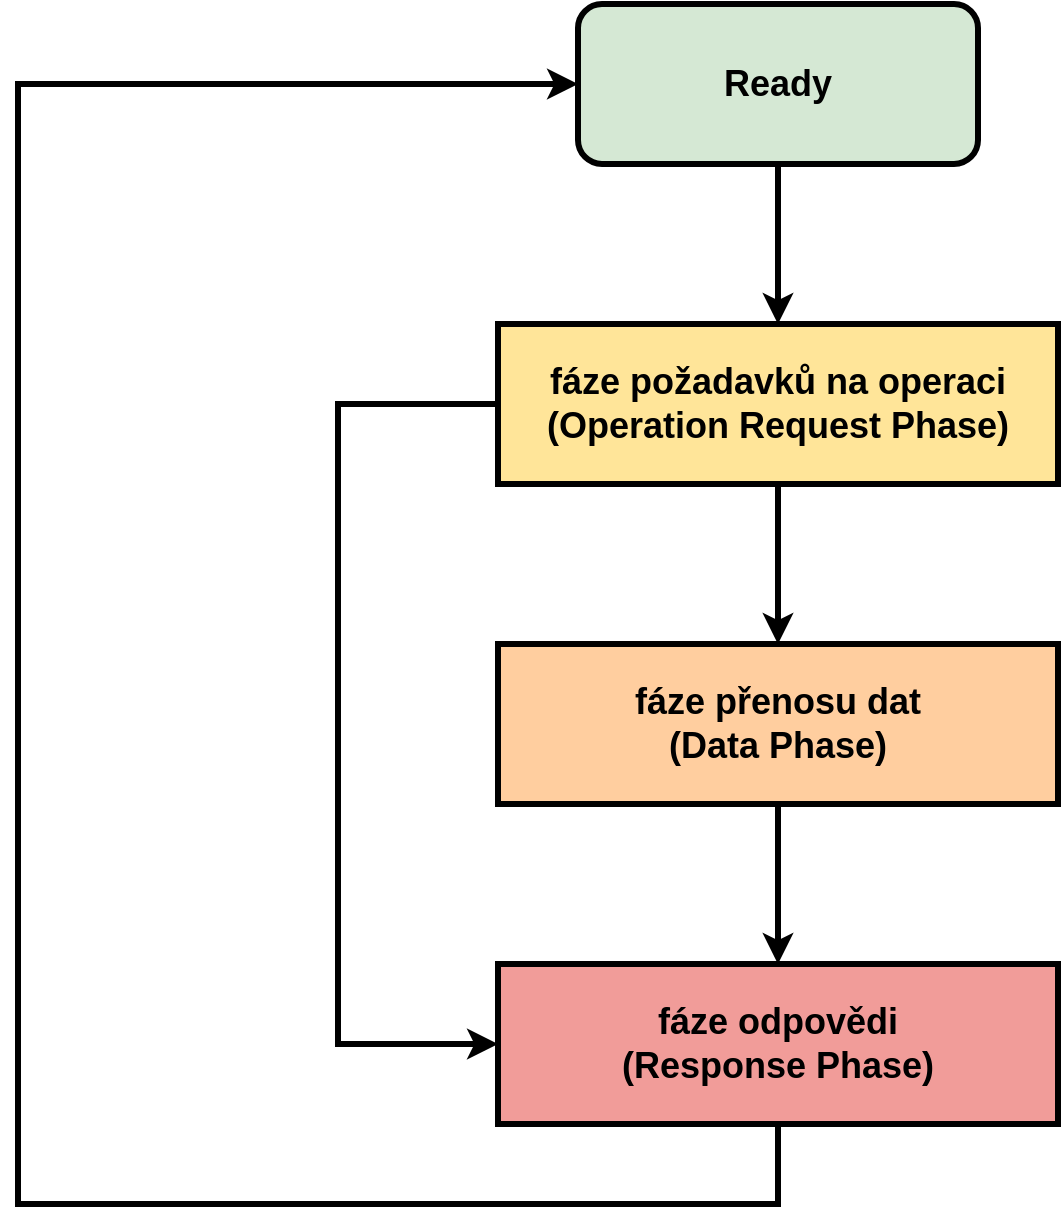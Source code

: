 <mxfile version="26.0.16">
  <diagram name="Page-1" id="VGiNOJM16U3owATaIgC8">
    <mxGraphModel dx="1434" dy="836" grid="1" gridSize="10" guides="1" tooltips="1" connect="1" arrows="1" fold="1" page="1" pageScale="1" pageWidth="1169" pageHeight="827" math="0" shadow="0">
      <root>
        <mxCell id="0" />
        <mxCell id="1" parent="0" />
        <mxCell id="H73XkOBk6UNEBMppwakF-2" value="&lt;font style=&quot;font-size: 18px;&quot;&gt;&lt;b&gt;Ready&lt;/b&gt;&lt;/font&gt;" style="rounded=1;whiteSpace=wrap;html=1;strokeWidth=3;fillColor=#D5E8D4;strokeColor=#000000;" parent="1" vertex="1">
          <mxGeometry x="560" y="120" width="200" height="80" as="geometry" />
        </mxCell>
        <mxCell id="H73XkOBk6UNEBMppwakF-3" value="&lt;span style=&quot;font-size: 18px;&quot;&gt;&lt;b&gt;fáze požadavků na operaci&lt;/b&gt;&lt;/span&gt;&lt;div&gt;&lt;b&gt;&lt;span style=&quot;font-size: 18px;&quot;&gt;(&lt;/span&gt;&lt;span style=&quot;background-color: transparent; color: light-dark(rgb(0, 0, 0), rgb(255, 255, 255));&quot;&gt;&lt;font style=&quot;font-size: 18px;&quot;&gt;Operation Request Phase)&lt;/font&gt;&lt;/span&gt;&lt;/b&gt;&lt;/div&gt;" style="rounded=0;whiteSpace=wrap;html=1;strokeWidth=3;fillColor=#FFE599;" parent="1" vertex="1">
          <mxGeometry x="520" y="280" width="280" height="80" as="geometry" />
        </mxCell>
        <mxCell id="H73XkOBk6UNEBMppwakF-5" value="&lt;font style=&quot;font-size: 18px;&quot;&gt;&lt;b&gt;fáze přenosu dat&lt;/b&gt;&lt;/font&gt;&lt;br&gt;&lt;div&gt;&lt;font style=&quot;font-size: 18px;&quot;&gt;&lt;b&gt;(Data Phase)&lt;/b&gt;&lt;/font&gt;&lt;/div&gt;" style="rounded=0;whiteSpace=wrap;html=1;strokeWidth=3;fillColor=#FFCE9F;" parent="1" vertex="1">
          <mxGeometry x="520" y="440" width="280" height="80" as="geometry" />
        </mxCell>
        <mxCell id="H73XkOBk6UNEBMppwakF-9" value="&lt;font style=&quot;font-size: 18px;&quot;&gt;&lt;b&gt;fáze odpovědi&lt;/b&gt;&lt;/font&gt;&lt;div&gt;&lt;font style=&quot;font-size: 18px;&quot;&gt;&lt;b&gt;(Response Phase)&lt;/b&gt;&lt;/font&gt;&lt;/div&gt;" style="rounded=0;whiteSpace=wrap;html=1;strokeWidth=3;fillColor=#F19C99;" parent="1" vertex="1">
          <mxGeometry x="520" y="600" width="280" height="80" as="geometry" />
        </mxCell>
        <mxCell id="H73XkOBk6UNEBMppwakF-10" value="" style="endArrow=classic;html=1;rounded=0;entryX=0;entryY=0.5;entryDx=0;entryDy=0;strokeWidth=3;exitX=0;exitY=0.5;exitDx=0;exitDy=0;" parent="1" source="H73XkOBk6UNEBMppwakF-3" target="H73XkOBk6UNEBMppwakF-9" edge="1">
          <mxGeometry width="50" height="50" relative="1" as="geometry">
            <mxPoint x="650" y="400" as="sourcePoint" />
            <mxPoint x="740" y="450" as="targetPoint" />
            <Array as="points">
              <mxPoint x="440" y="320" />
              <mxPoint x="440" y="640" />
            </Array>
          </mxGeometry>
        </mxCell>
        <mxCell id="H73XkOBk6UNEBMppwakF-13" value="" style="endArrow=classic;html=1;rounded=0;exitX=0.5;exitY=1;exitDx=0;exitDy=0;strokeWidth=3;entryX=0.5;entryY=0;entryDx=0;entryDy=0;" parent="1" source="H73XkOBk6UNEBMppwakF-2" target="H73XkOBk6UNEBMppwakF-3" edge="1">
          <mxGeometry width="50" height="50" relative="1" as="geometry">
            <mxPoint x="640" y="230" as="sourcePoint" />
            <mxPoint x="650" y="250" as="targetPoint" />
          </mxGeometry>
        </mxCell>
        <mxCell id="H73XkOBk6UNEBMppwakF-14" value="" style="endArrow=classic;html=1;rounded=0;exitX=0.5;exitY=1;exitDx=0;exitDy=0;entryX=0;entryY=0.5;entryDx=0;entryDy=0;strokeWidth=3;" parent="1" source="H73XkOBk6UNEBMppwakF-9" target="H73XkOBk6UNEBMppwakF-2" edge="1">
          <mxGeometry width="50" height="50" relative="1" as="geometry">
            <mxPoint x="590" y="520" as="sourcePoint" />
            <mxPoint x="320" y="310" as="targetPoint" />
            <Array as="points">
              <mxPoint x="660" y="720" />
              <mxPoint x="280" y="720" />
              <mxPoint x="280" y="160" />
            </Array>
          </mxGeometry>
        </mxCell>
        <mxCell id="iYrHCta6s2gV9FH63JWj-2" value="" style="endArrow=classic;html=1;rounded=0;exitX=0.5;exitY=1;exitDx=0;exitDy=0;entryX=0.5;entryY=0;entryDx=0;entryDy=0;strokeWidth=3;" edge="1" parent="1" source="H73XkOBk6UNEBMppwakF-3" target="H73XkOBk6UNEBMppwakF-5">
          <mxGeometry width="50" height="50" relative="1" as="geometry">
            <mxPoint x="560" y="550" as="sourcePoint" />
            <mxPoint x="610" y="500" as="targetPoint" />
          </mxGeometry>
        </mxCell>
        <mxCell id="iYrHCta6s2gV9FH63JWj-3" value="" style="endArrow=classic;html=1;rounded=0;exitX=0.5;exitY=1;exitDx=0;exitDy=0;entryX=0.5;entryY=0;entryDx=0;entryDy=0;strokeWidth=3;" edge="1" parent="1" source="H73XkOBk6UNEBMppwakF-5" target="H73XkOBk6UNEBMppwakF-9">
          <mxGeometry width="50" height="50" relative="1" as="geometry">
            <mxPoint x="550" y="380" as="sourcePoint" />
            <mxPoint x="600" y="330" as="targetPoint" />
          </mxGeometry>
        </mxCell>
      </root>
    </mxGraphModel>
  </diagram>
</mxfile>
